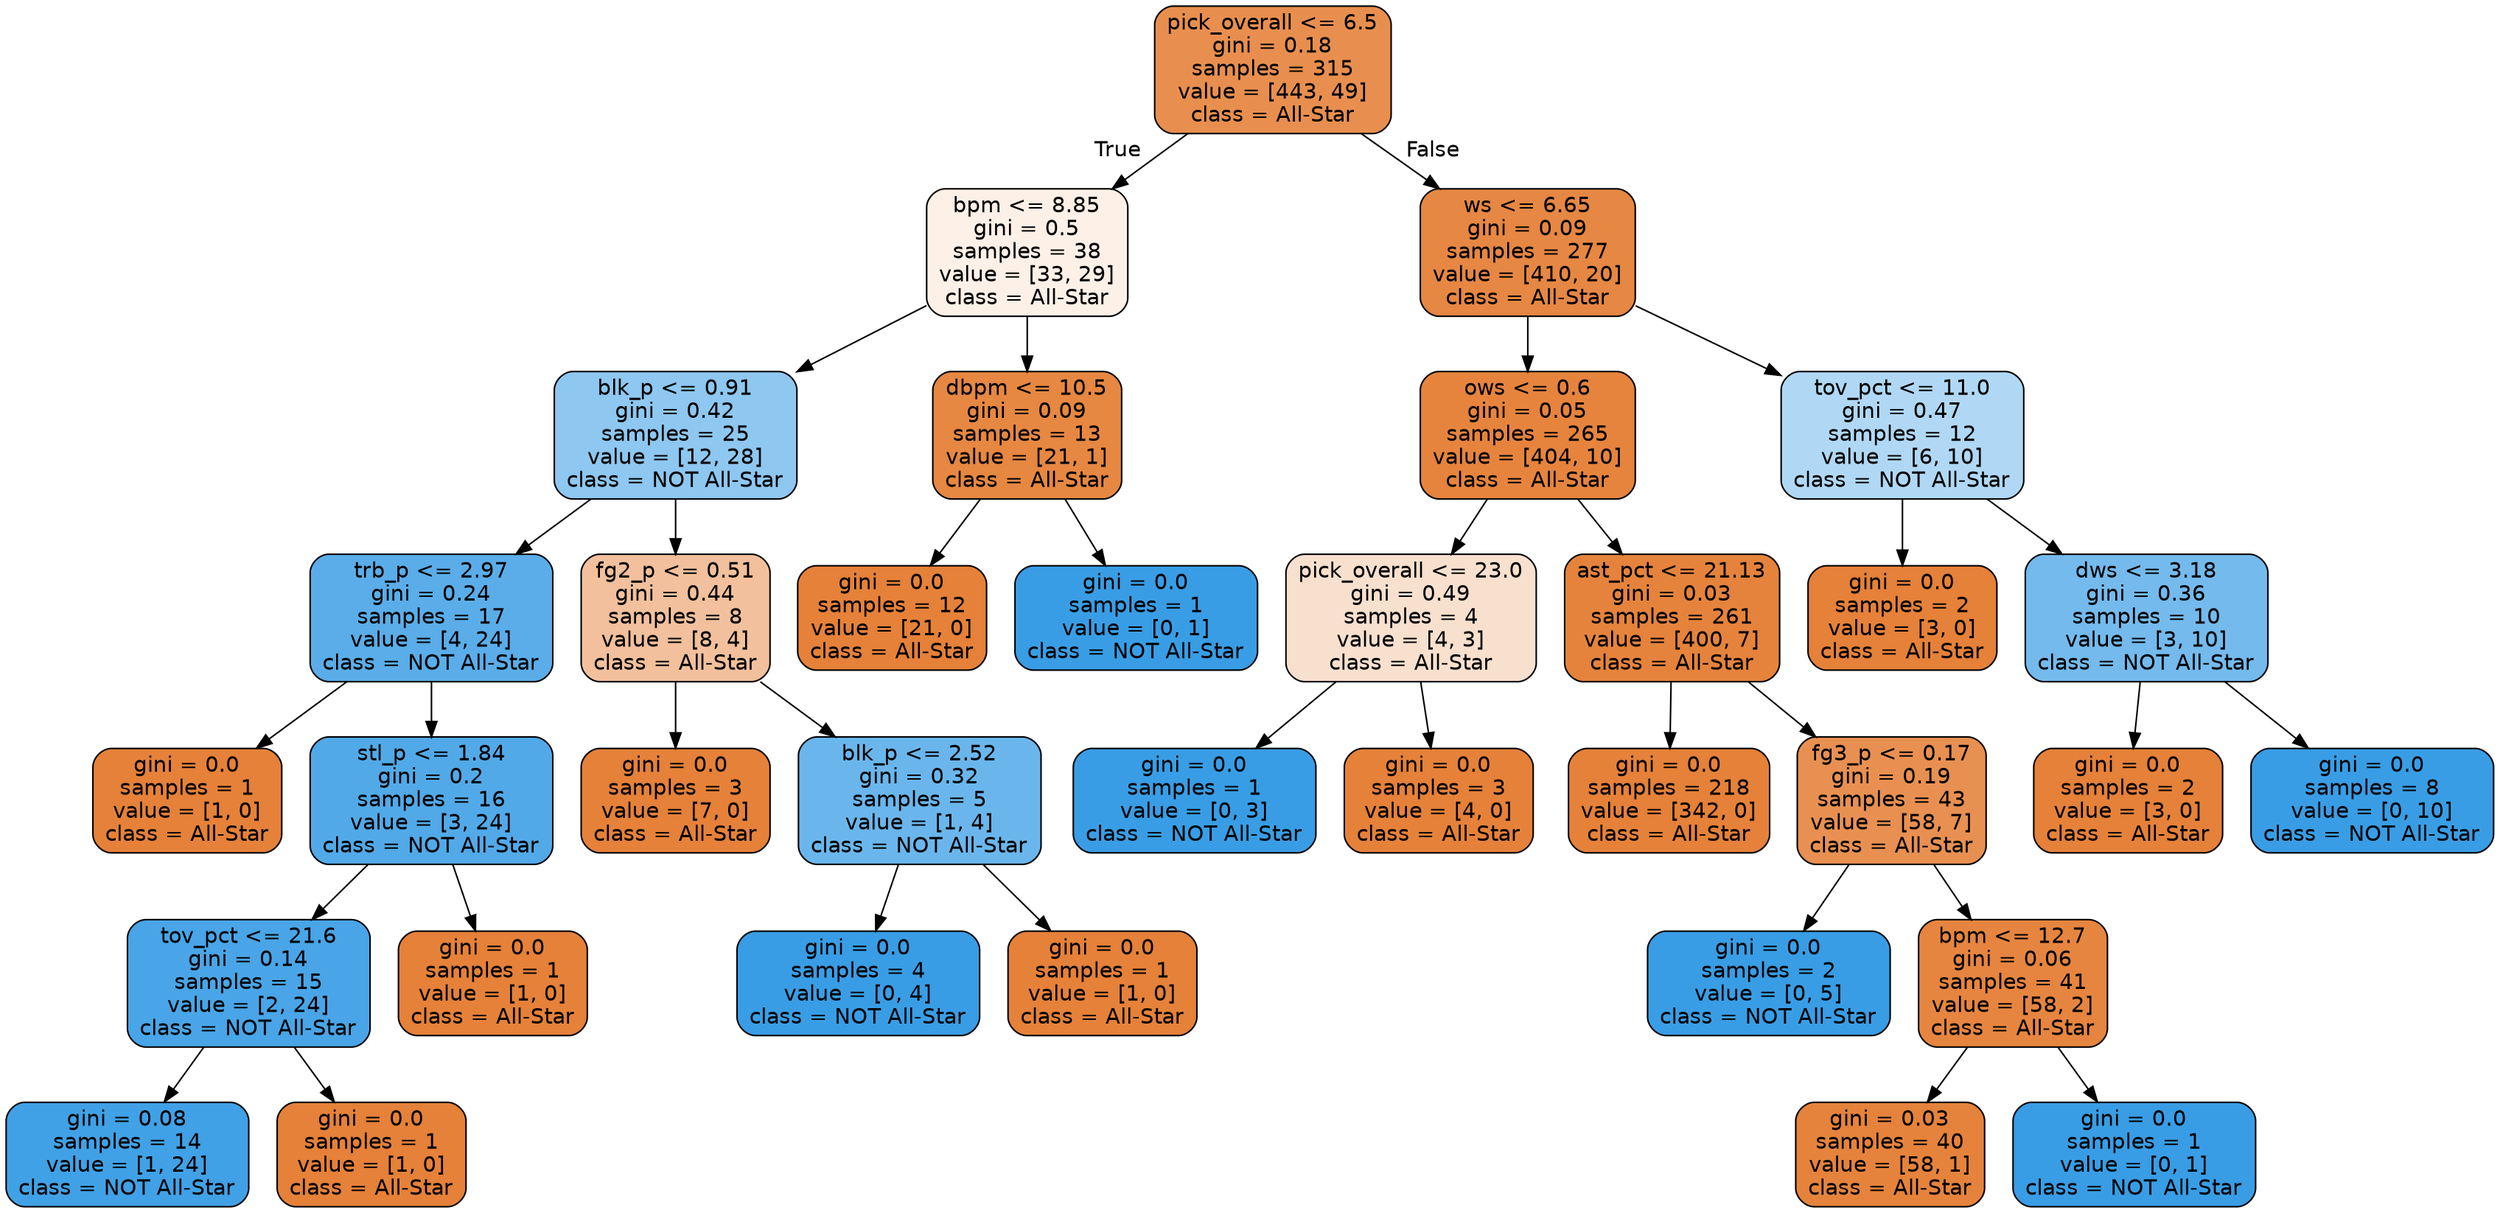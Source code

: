 digraph Tree {
node [shape=box, style="filled, rounded", color="black", fontname=helvetica] ;
edge [fontname=helvetica] ;
0 [label="pick_overall <= 6.5\ngini = 0.18\nsamples = 315\nvalue = [443, 49]\nclass = All-Star", fillcolor="#e88f4f"] ;
1 [label="bpm <= 8.85\ngini = 0.5\nsamples = 38\nvalue = [33, 29]\nclass = All-Star", fillcolor="#fcf0e7"] ;
0 -> 1 [labeldistance=2.5, labelangle=45, headlabel="True"] ;
2 [label="blk_p <= 0.91\ngini = 0.42\nsamples = 25\nvalue = [12, 28]\nclass = NOT All-Star", fillcolor="#8ec7f0"] ;
1 -> 2 ;
3 [label="trb_p <= 2.97\ngini = 0.24\nsamples = 17\nvalue = [4, 24]\nclass = NOT All-Star", fillcolor="#5aade9"] ;
2 -> 3 ;
4 [label="gini = 0.0\nsamples = 1\nvalue = [1, 0]\nclass = All-Star", fillcolor="#e58139"] ;
3 -> 4 ;
5 [label="stl_p <= 1.84\ngini = 0.2\nsamples = 16\nvalue = [3, 24]\nclass = NOT All-Star", fillcolor="#52a9e8"] ;
3 -> 5 ;
6 [label="tov_pct <= 21.6\ngini = 0.14\nsamples = 15\nvalue = [2, 24]\nclass = NOT All-Star", fillcolor="#49a5e7"] ;
5 -> 6 ;
7 [label="gini = 0.08\nsamples = 14\nvalue = [1, 24]\nclass = NOT All-Star", fillcolor="#41a1e6"] ;
6 -> 7 ;
8 [label="gini = 0.0\nsamples = 1\nvalue = [1, 0]\nclass = All-Star", fillcolor="#e58139"] ;
6 -> 8 ;
9 [label="gini = 0.0\nsamples = 1\nvalue = [1, 0]\nclass = All-Star", fillcolor="#e58139"] ;
5 -> 9 ;
10 [label="fg2_p <= 0.51\ngini = 0.44\nsamples = 8\nvalue = [8, 4]\nclass = All-Star", fillcolor="#f2c09c"] ;
2 -> 10 ;
11 [label="gini = 0.0\nsamples = 3\nvalue = [7, 0]\nclass = All-Star", fillcolor="#e58139"] ;
10 -> 11 ;
12 [label="blk_p <= 2.52\ngini = 0.32\nsamples = 5\nvalue = [1, 4]\nclass = NOT All-Star", fillcolor="#6ab6ec"] ;
10 -> 12 ;
13 [label="gini = 0.0\nsamples = 4\nvalue = [0, 4]\nclass = NOT All-Star", fillcolor="#399de5"] ;
12 -> 13 ;
14 [label="gini = 0.0\nsamples = 1\nvalue = [1, 0]\nclass = All-Star", fillcolor="#e58139"] ;
12 -> 14 ;
15 [label="dbpm <= 10.5\ngini = 0.09\nsamples = 13\nvalue = [21, 1]\nclass = All-Star", fillcolor="#e68742"] ;
1 -> 15 ;
16 [label="gini = 0.0\nsamples = 12\nvalue = [21, 0]\nclass = All-Star", fillcolor="#e58139"] ;
15 -> 16 ;
17 [label="gini = 0.0\nsamples = 1\nvalue = [0, 1]\nclass = NOT All-Star", fillcolor="#399de5"] ;
15 -> 17 ;
18 [label="ws <= 6.65\ngini = 0.09\nsamples = 277\nvalue = [410, 20]\nclass = All-Star", fillcolor="#e68743"] ;
0 -> 18 [labeldistance=2.5, labelangle=-45, headlabel="False"] ;
19 [label="ows <= 0.6\ngini = 0.05\nsamples = 265\nvalue = [404, 10]\nclass = All-Star", fillcolor="#e6843e"] ;
18 -> 19 ;
20 [label="pick_overall <= 23.0\ngini = 0.49\nsamples = 4\nvalue = [4, 3]\nclass = All-Star", fillcolor="#f8e0ce"] ;
19 -> 20 ;
21 [label="gini = 0.0\nsamples = 1\nvalue = [0, 3]\nclass = NOT All-Star", fillcolor="#399de5"] ;
20 -> 21 ;
22 [label="gini = 0.0\nsamples = 3\nvalue = [4, 0]\nclass = All-Star", fillcolor="#e58139"] ;
20 -> 22 ;
23 [label="ast_pct <= 21.13\ngini = 0.03\nsamples = 261\nvalue = [400, 7]\nclass = All-Star", fillcolor="#e5833c"] ;
19 -> 23 ;
24 [label="gini = 0.0\nsamples = 218\nvalue = [342, 0]\nclass = All-Star", fillcolor="#e58139"] ;
23 -> 24 ;
25 [label="fg3_p <= 0.17\ngini = 0.19\nsamples = 43\nvalue = [58, 7]\nclass = All-Star", fillcolor="#e89051"] ;
23 -> 25 ;
26 [label="gini = 0.0\nsamples = 2\nvalue = [0, 5]\nclass = NOT All-Star", fillcolor="#399de5"] ;
25 -> 26 ;
27 [label="bpm <= 12.7\ngini = 0.06\nsamples = 41\nvalue = [58, 2]\nclass = All-Star", fillcolor="#e68540"] ;
25 -> 27 ;
28 [label="gini = 0.03\nsamples = 40\nvalue = [58, 1]\nclass = All-Star", fillcolor="#e5833c"] ;
27 -> 28 ;
29 [label="gini = 0.0\nsamples = 1\nvalue = [0, 1]\nclass = NOT All-Star", fillcolor="#399de5"] ;
27 -> 29 ;
30 [label="tov_pct <= 11.0\ngini = 0.47\nsamples = 12\nvalue = [6, 10]\nclass = NOT All-Star", fillcolor="#b0d8f5"] ;
18 -> 30 ;
31 [label="gini = 0.0\nsamples = 2\nvalue = [3, 0]\nclass = All-Star", fillcolor="#e58139"] ;
30 -> 31 ;
32 [label="dws <= 3.18\ngini = 0.36\nsamples = 10\nvalue = [3, 10]\nclass = NOT All-Star", fillcolor="#74baed"] ;
30 -> 32 ;
33 [label="gini = 0.0\nsamples = 2\nvalue = [3, 0]\nclass = All-Star", fillcolor="#e58139"] ;
32 -> 33 ;
34 [label="gini = 0.0\nsamples = 8\nvalue = [0, 10]\nclass = NOT All-Star", fillcolor="#399de5"] ;
32 -> 34 ;
}